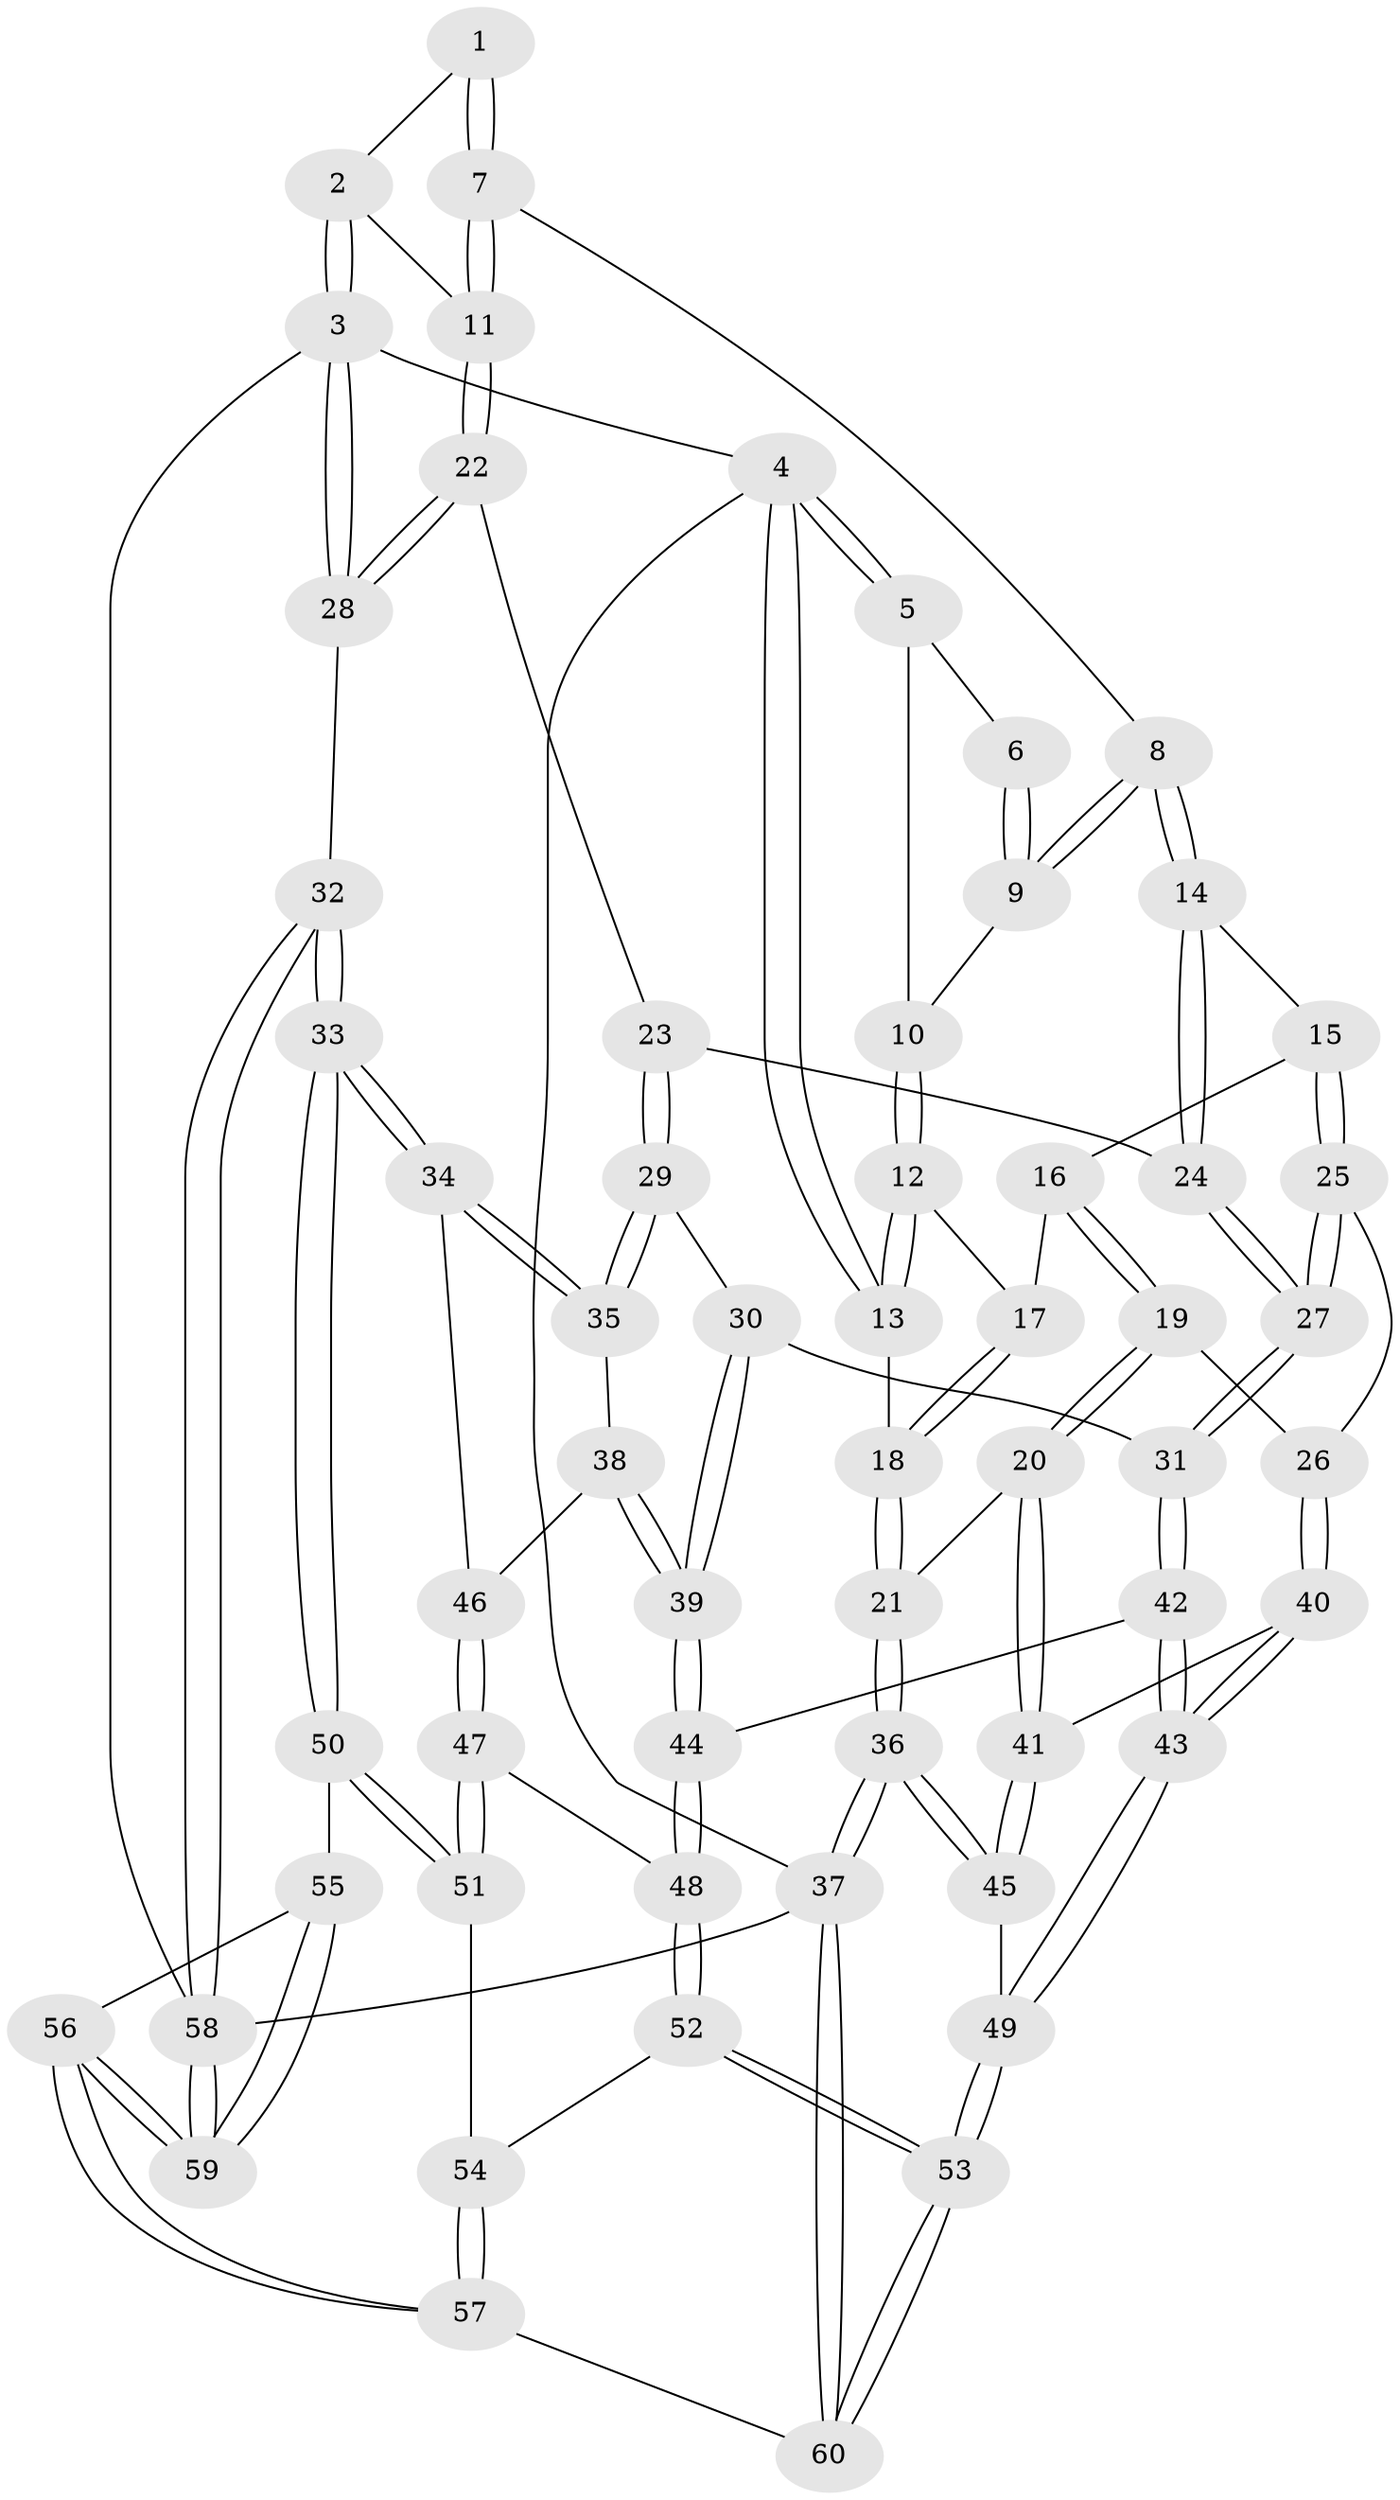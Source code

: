 // coarse degree distribution, {3: 0.2916666666666667, 4: 0.625, 5: 0.041666666666666664, 6: 0.041666666666666664}
// Generated by graph-tools (version 1.1) at 2025/38/03/04/25 23:38:29]
// undirected, 60 vertices, 147 edges
graph export_dot {
  node [color=gray90,style=filled];
  1 [pos="+0.5584655971846074+0"];
  2 [pos="+0.7328989838809409+0"];
  3 [pos="+1+0"];
  4 [pos="+0+0"];
  5 [pos="+0+0"];
  6 [pos="+0.29536016825118655+0"];
  7 [pos="+0.4779387199790581+0.14244186665331254"];
  8 [pos="+0.3830379337744577+0.21593958091553392"];
  9 [pos="+0.28237812051151134+0"];
  10 [pos="+0.14297023730776035+0.15643600857271545"];
  11 [pos="+0.7797896104658667+0.17971200108273583"];
  12 [pos="+0.1381950794629453+0.16388970046472712"];
  13 [pos="+0+0"];
  14 [pos="+0.38278340009574296+0.21958397452541442"];
  15 [pos="+0.25744239061080676+0.2682132699305235"];
  16 [pos="+0.1354576681479362+0.20451803916076483"];
  17 [pos="+0.13098767297576808+0.1953247332502755"];
  18 [pos="+0+0.2064716297994845"];
  19 [pos="+0.08324610482892073+0.3629574168353187"];
  20 [pos="+0+0.3877789140302842"];
  21 [pos="+0+0.37151706796758116"];
  22 [pos="+0.7966815070218681+0.23518028734775703"];
  23 [pos="+0.7771820581620195+0.2644930439240737"];
  24 [pos="+0.4425354464177226+0.3019796156466945"];
  25 [pos="+0.21009053312553944+0.4492710128583226"];
  26 [pos="+0.2085696992522616+0.45004692668474094"];
  27 [pos="+0.4143359180493349+0.4619785012824142"];
  28 [pos="+1+0.2910250474761696"];
  29 [pos="+0.7579493177826393+0.3625809896659847"];
  30 [pos="+0.6262095330285922+0.44470835990086743"];
  31 [pos="+0.43047506989615864+0.48558446729428745"];
  32 [pos="+1+0.7339102123200391"];
  33 [pos="+1+0.7301488207779029"];
  34 [pos="+0.9404424576736926+0.6290943942540516"];
  35 [pos="+0.7689284546806995+0.40916252918845"];
  36 [pos="+0+0.9176651898596392"];
  37 [pos="+0+1"];
  38 [pos="+0.6945072439559905+0.6118722369543218"];
  39 [pos="+0.5892620520900992+0.6360603240727998"];
  40 [pos="+0.17124662660380618+0.537841042346093"];
  41 [pos="+0.13336442633442824+0.5798940513330143"];
  42 [pos="+0.45485999194673477+0.6710707084354213"];
  43 [pos="+0.4431747791179259+0.6929624711134803"];
  44 [pos="+0.5870088757750512+0.6373525722134894"];
  45 [pos="+0.08991584017486534+0.7146548301979601"];
  46 [pos="+0.7218296280621762+0.6371897315710495"];
  47 [pos="+0.7551191390286291+0.8003383515392252"];
  48 [pos="+0.7184739007691235+0.7974271578251461"];
  49 [pos="+0.40578387658536325+0.8266487393697463"];
  50 [pos="+0.8444226850867957+0.8365561196266564"];
  51 [pos="+0.8043795292133811+0.8296210616938936"];
  52 [pos="+0.5020238027812871+0.8450748097788614"];
  53 [pos="+0.41625746759325744+0.8609805507762074"];
  54 [pos="+0.7203127435357183+0.9070646679238101"];
  55 [pos="+0.8413395304545137+0.8666875908944143"];
  56 [pos="+0.7744845107707234+1"];
  57 [pos="+0.5073743396986902+1"];
  58 [pos="+1+1"];
  59 [pos="+1+1"];
  60 [pos="+0.4088732292647921+1"];
  1 -- 2;
  1 -- 7;
  1 -- 7;
  2 -- 3;
  2 -- 3;
  2 -- 11;
  3 -- 4;
  3 -- 28;
  3 -- 28;
  3 -- 58;
  4 -- 5;
  4 -- 5;
  4 -- 13;
  4 -- 13;
  4 -- 37;
  5 -- 6;
  5 -- 10;
  6 -- 9;
  6 -- 9;
  7 -- 8;
  7 -- 11;
  7 -- 11;
  8 -- 9;
  8 -- 9;
  8 -- 14;
  8 -- 14;
  9 -- 10;
  10 -- 12;
  10 -- 12;
  11 -- 22;
  11 -- 22;
  12 -- 13;
  12 -- 13;
  12 -- 17;
  13 -- 18;
  14 -- 15;
  14 -- 24;
  14 -- 24;
  15 -- 16;
  15 -- 25;
  15 -- 25;
  16 -- 17;
  16 -- 19;
  16 -- 19;
  17 -- 18;
  17 -- 18;
  18 -- 21;
  18 -- 21;
  19 -- 20;
  19 -- 20;
  19 -- 26;
  20 -- 21;
  20 -- 41;
  20 -- 41;
  21 -- 36;
  21 -- 36;
  22 -- 23;
  22 -- 28;
  22 -- 28;
  23 -- 24;
  23 -- 29;
  23 -- 29;
  24 -- 27;
  24 -- 27;
  25 -- 26;
  25 -- 27;
  25 -- 27;
  26 -- 40;
  26 -- 40;
  27 -- 31;
  27 -- 31;
  28 -- 32;
  29 -- 30;
  29 -- 35;
  29 -- 35;
  30 -- 31;
  30 -- 39;
  30 -- 39;
  31 -- 42;
  31 -- 42;
  32 -- 33;
  32 -- 33;
  32 -- 58;
  32 -- 58;
  33 -- 34;
  33 -- 34;
  33 -- 50;
  33 -- 50;
  34 -- 35;
  34 -- 35;
  34 -- 46;
  35 -- 38;
  36 -- 37;
  36 -- 37;
  36 -- 45;
  36 -- 45;
  37 -- 60;
  37 -- 60;
  37 -- 58;
  38 -- 39;
  38 -- 39;
  38 -- 46;
  39 -- 44;
  39 -- 44;
  40 -- 41;
  40 -- 43;
  40 -- 43;
  41 -- 45;
  41 -- 45;
  42 -- 43;
  42 -- 43;
  42 -- 44;
  43 -- 49;
  43 -- 49;
  44 -- 48;
  44 -- 48;
  45 -- 49;
  46 -- 47;
  46 -- 47;
  47 -- 48;
  47 -- 51;
  47 -- 51;
  48 -- 52;
  48 -- 52;
  49 -- 53;
  49 -- 53;
  50 -- 51;
  50 -- 51;
  50 -- 55;
  51 -- 54;
  52 -- 53;
  52 -- 53;
  52 -- 54;
  53 -- 60;
  53 -- 60;
  54 -- 57;
  54 -- 57;
  55 -- 56;
  55 -- 59;
  55 -- 59;
  56 -- 57;
  56 -- 57;
  56 -- 59;
  56 -- 59;
  57 -- 60;
  58 -- 59;
  58 -- 59;
}
